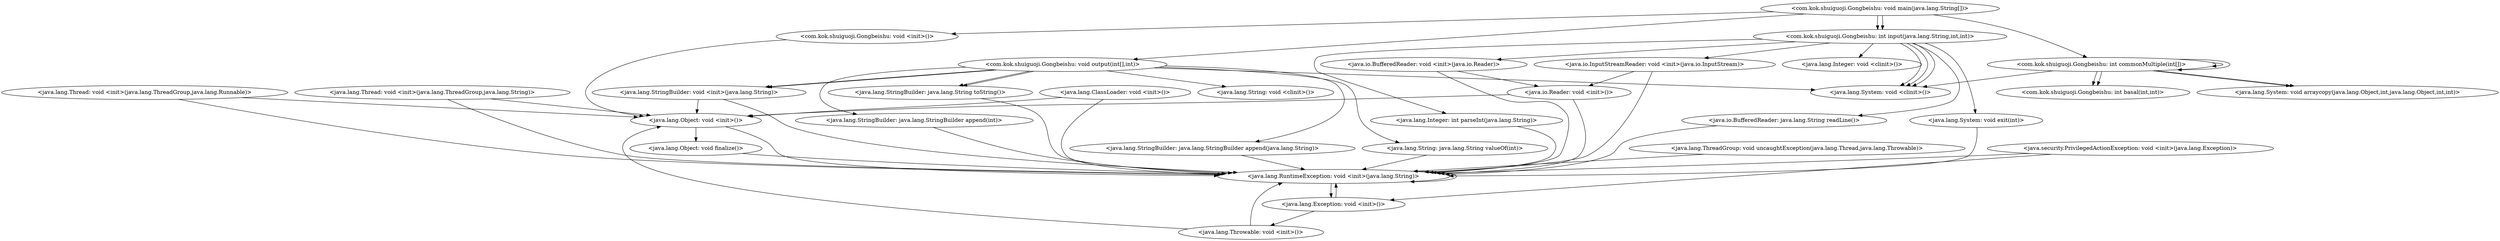 digraph CallGraph {
"<com.kok.shuiguoji.Gongbeishu: void main(java.lang.String[])>" -> "<com.kok.shuiguoji.Gongbeishu: void <init>()>";
"<java.lang.ThreadGroup: void uncaughtException(java.lang.Thread,java.lang.Throwable)>" -> "<java.lang.RuntimeException: void <init>(java.lang.String)>";
"<java.lang.ClassLoader: void <init>()>" -> "<java.lang.Object: void <init>()>";
"<java.lang.ClassLoader: void <init>()>" -> "<java.lang.RuntimeException: void <init>(java.lang.String)>";
"<java.security.PrivilegedActionException: void <init>(java.lang.Exception)>" -> "<java.lang.Exception: void <init>()>";
"<java.security.PrivilegedActionException: void <init>(java.lang.Exception)>" -> "<java.lang.RuntimeException: void <init>(java.lang.String)>";
"<java.lang.Thread: void <init>(java.lang.ThreadGroup,java.lang.Runnable)>" -> "<java.lang.Object: void <init>()>";
"<java.lang.Thread: void <init>(java.lang.ThreadGroup,java.lang.Runnable)>" -> "<java.lang.RuntimeException: void <init>(java.lang.String)>";
"<java.lang.Thread: void <init>(java.lang.ThreadGroup,java.lang.String)>" -> "<java.lang.Object: void <init>()>";
"<java.lang.Thread: void <init>(java.lang.ThreadGroup,java.lang.String)>" -> "<java.lang.RuntimeException: void <init>(java.lang.String)>";
"<com.kok.shuiguoji.Gongbeishu: void <init>()>" -> "<java.lang.Object: void <init>()>";
"<java.lang.RuntimeException: void <init>(java.lang.String)>" -> "<java.lang.Exception: void <init>()>";
"<java.lang.RuntimeException: void <init>(java.lang.String)>" -> "<java.lang.RuntimeException: void <init>(java.lang.String)>";
"<java.lang.Object: void <init>()>" -> "<java.lang.Object: void finalize()>";
"<java.lang.Object: void <init>()>" -> "<java.lang.RuntimeException: void <init>(java.lang.String)>";
"<java.lang.Exception: void <init>()>" -> "<java.lang.Throwable: void <init>()>";
"<java.lang.Exception: void <init>()>" -> "<java.lang.RuntimeException: void <init>(java.lang.String)>";
"<java.lang.Object: void finalize()>" -> "<java.lang.RuntimeException: void <init>(java.lang.String)>";
"<java.lang.Throwable: void <init>()>" -> "<java.lang.Object: void <init>()>";
"<java.lang.Throwable: void <init>()>" -> "<java.lang.RuntimeException: void <init>(java.lang.String)>";
"<com.kok.shuiguoji.Gongbeishu: void main(java.lang.String[])>" -> "<com.kok.shuiguoji.Gongbeishu: int input(java.lang.String,int,int)>";
"<com.kok.shuiguoji.Gongbeishu: void main(java.lang.String[])>" -> "<com.kok.shuiguoji.Gongbeishu: int commonMultiple(int[])>";
"<com.kok.shuiguoji.Gongbeishu: void main(java.lang.String[])>" -> "<com.kok.shuiguoji.Gongbeishu: void output(int[],int)>";
"<com.kok.shuiguoji.Gongbeishu: void main(java.lang.String[])>" -> "<com.kok.shuiguoji.Gongbeishu: int input(java.lang.String,int,int)>";
"<com.kok.shuiguoji.Gongbeishu: int input(java.lang.String,int,int)>" -> "<java.lang.System: void <clinit>()>";
"<com.kok.shuiguoji.Gongbeishu: int input(java.lang.String,int,int)>" -> "<java.lang.System: void exit(int)>";
"<com.kok.shuiguoji.Gongbeishu: int input(java.lang.String,int,int)>" -> "<java.lang.Integer: int parseInt(java.lang.String)>";
"<com.kok.shuiguoji.Gongbeishu: int input(java.lang.String,int,int)>" -> "<java.io.BufferedReader: void <init>(java.io.Reader)>";
"<com.kok.shuiguoji.Gongbeishu: int input(java.lang.String,int,int)>" -> "<java.io.InputStreamReader: void <init>(java.io.InputStream)>";
"<com.kok.shuiguoji.Gongbeishu: int input(java.lang.String,int,int)>" -> "<java.lang.System: void <clinit>()>";
"<com.kok.shuiguoji.Gongbeishu: int input(java.lang.String,int,int)>" -> "<java.lang.System: void <clinit>()>";
"<com.kok.shuiguoji.Gongbeishu: int input(java.lang.String,int,int)>" -> "<java.lang.Integer: void <clinit>()>";
"<com.kok.shuiguoji.Gongbeishu: int commonMultiple(int[])>" -> "<java.lang.System: void <clinit>()>";
"<com.kok.shuiguoji.Gongbeishu: int commonMultiple(int[])>" -> "<java.lang.System: void arraycopy(java.lang.Object,int,java.lang.Object,int,int)>";
"<com.kok.shuiguoji.Gongbeishu: int commonMultiple(int[])>" -> "<java.lang.System: void arraycopy(java.lang.Object,int,java.lang.Object,int,int)>";
"<com.kok.shuiguoji.Gongbeishu: void output(int[],int)>" -> "<java.lang.System: void <clinit>()>";
"<com.kok.shuiguoji.Gongbeishu: void output(int[],int)>" -> "<java.lang.StringBuilder: void <init>(java.lang.String)>";
"<com.kok.shuiguoji.Gongbeishu: void output(int[],int)>" -> "<java.lang.String: java.lang.String valueOf(int)>";
"<com.kok.shuiguoji.Gongbeishu: void output(int[],int)>" -> "<java.lang.StringBuilder: void <init>(java.lang.String)>";
"<com.kok.shuiguoji.Gongbeishu: void output(int[],int)>" -> "<java.lang.String: void <clinit>()>";
"<java.lang.System: void exit(int)>" -> "<java.lang.RuntimeException: void <init>(java.lang.String)>";
"<java.lang.Integer: int parseInt(java.lang.String)>" -> "<java.lang.RuntimeException: void <init>(java.lang.String)>";
"<java.io.BufferedReader: void <init>(java.io.Reader)>" -> "<java.io.Reader: void <init>()>";
"<java.io.BufferedReader: void <init>(java.io.Reader)>" -> "<java.lang.RuntimeException: void <init>(java.lang.String)>";
"<java.io.InputStreamReader: void <init>(java.io.InputStream)>" -> "<java.io.Reader: void <init>()>";
"<java.io.InputStreamReader: void <init>(java.io.InputStream)>" -> "<java.lang.RuntimeException: void <init>(java.lang.String)>";
"<java.lang.StringBuilder: void <init>(java.lang.String)>" -> "<java.lang.Object: void <init>()>";
"<java.lang.StringBuilder: void <init>(java.lang.String)>" -> "<java.lang.RuntimeException: void <init>(java.lang.String)>";
"<java.lang.String: java.lang.String valueOf(int)>" -> "<java.lang.RuntimeException: void <init>(java.lang.String)>";
"<java.io.Reader: void <init>()>" -> "<java.lang.Object: void <init>()>";
"<java.io.Reader: void <init>()>" -> "<java.lang.RuntimeException: void <init>(java.lang.String)>";
"<com.kok.shuiguoji.Gongbeishu: void output(int[],int)>" -> "<java.lang.StringBuilder: java.lang.StringBuilder append(int)>";
"<com.kok.shuiguoji.Gongbeishu: void output(int[],int)>" -> "<java.lang.StringBuilder: java.lang.String toString()>";
"<com.kok.shuiguoji.Gongbeishu: void output(int[],int)>" -> "<java.lang.StringBuilder: java.lang.StringBuilder append(java.lang.String)>";
"<com.kok.shuiguoji.Gongbeishu: void output(int[],int)>" -> "<java.lang.StringBuilder: java.lang.String toString()>";
"<java.lang.StringBuilder: java.lang.StringBuilder append(int)>" -> "<java.lang.RuntimeException: void <init>(java.lang.String)>";
"<java.lang.StringBuilder: java.lang.String toString()>" -> "<java.lang.RuntimeException: void <init>(java.lang.String)>";
"<java.lang.StringBuilder: java.lang.StringBuilder append(java.lang.String)>" -> "<java.lang.RuntimeException: void <init>(java.lang.String)>";
"<com.kok.shuiguoji.Gongbeishu: int commonMultiple(int[])>" -> "<com.kok.shuiguoji.Gongbeishu: int basal(int,int)>";
"<com.kok.shuiguoji.Gongbeishu: int commonMultiple(int[])>" -> "<com.kok.shuiguoji.Gongbeishu: int commonMultiple(int[])>";
"<com.kok.shuiguoji.Gongbeishu: int commonMultiple(int[])>" -> "<com.kok.shuiguoji.Gongbeishu: int commonMultiple(int[])>";
"<com.kok.shuiguoji.Gongbeishu: int commonMultiple(int[])>" -> "<com.kok.shuiguoji.Gongbeishu: int basal(int,int)>";
"<com.kok.shuiguoji.Gongbeishu: int input(java.lang.String,int,int)>" -> "<java.io.BufferedReader: java.lang.String readLine()>";
"<java.io.BufferedReader: java.lang.String readLine()>" -> "<java.lang.RuntimeException: void <init>(java.lang.String)>";
}
